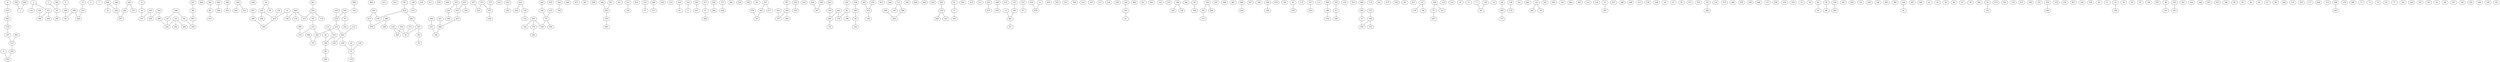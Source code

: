 graph abstract {
	0 -- {252 }
	1 -- {}
	2 -- {116 271 }
	3 -- {141 }
	4 -- {429 }
	5 -- {}
	6 -- {433 }
	7 -- {}
	8 -- {}
	9 -- {32 }
	400 -- {}
	401 -- {85 }
	402 -- {299 }
	403 -- {}
	404 -- {}
	405 -- {488 436 }
	406 -- {}
	407 -- {380 }
	408 -- {318 }
	409 -- {}
	410 -- {}
	411 -- {}
	412 -- {}
	413 -- {185 }
	414 -- {356 461 }
	415 -- {}
	416 -- {}
	417 -- {}
	418 -- {}
	419 -- {369 82 }
	420 -- {}
	300 -- {}
	421 -- {468 }
	301 -- {}
	422 -- {}
	302 -- {}
	423 -- {228 129 }
	303 -- {369 82 }
	424 -- {398 }
	304 -- {}
	425 -- {300 }
	305 -- {}
	426 -- {339 }
	306 -- {}
	427 -- {}
	307 -- {}
	428 -- {331 404 }
	308 -- {}
	429 -- {84 }
	309 -- {282 }
	430 -- {479 70 }
	310 -- {348 }
	431 -- {}
	311 -- {126 }
	432 -- {}
	312 -- {57 }
	433 -- {481 }
	313 -- {}
	434 -- {}
	314 -- {}
	435 -- {91 }
	315 -- {}
	436 -- {}
	316 -- {11 }
	437 -- {}
	317 -- {21 }
	438 -- {264 }
	318 -- {}
	439 -- {}
	319 -- {456 425 }
	440 -- {}
	320 -- {}
	441 -- {360 }
	200 -- {}
	321 -- {}
	442 -- {49 }
	201 -- {377 }
	322 -- {293 }
	443 -- {468 }
	202 -- {}
	323 -- {}
	444 -- {197 }
	203 -- {180 }
	324 -- {}
	445 -- {474 }
	204 -- {197 }
	325 -- {243 441 }
	446 -- {}
	205 -- {145 378 229 }
	326 -- {140 }
	447 -- {}
	206 -- {}
	327 -- {301 }
	448 -- {464 }
	207 -- {88 }
	328 -- {}
	449 -- {}
	208 -- {}
	329 -- {}
	209 -- {}
	450 -- {}
	330 -- {}
	451 -- {302 }
	210 -- {}
	331 -- {}
	452 -- {358 }
	211 -- {}
	332 -- {472 }
	453 -- {}
	212 -- {}
	333 -- {97 }
	454 -- {482 }
	213 -- {87 }
	334 -- {478 }
	455 -- {}
	214 -- {244 285 }
	335 -- {}
	456 -- {}
	215 -- {}
	336 -- {}
	457 -- {165 }
	216 -- {}
	337 -- {}
	458 -- {453 }
	217 -- {}
	338 -- {}
	459 -- {}
	218 -- {}
	339 -- {}
	219 -- {}
	460 -- {248 8 }
	340 -- {178 315 109 }
	461 -- {343 }
	220 -- {}
	341 -- {61 }
	462 -- {}
	100 -- {415 }
	221 -- {}
	342 -- {}
	463 -- {}
	101 -- {}
	222 -- {}
	343 -- {99 82 }
	464 -- {}
	102 -- {}
	223 -- {}
	344 -- {}
	465 -- {}
	103 -- {}
	224 -- {115 }
	345 -- {}
	466 -- {495 499 }
	104 -- {188 245 }
	225 -- {}
	346 -- {}
	467 -- {}
	105 -- {436 351 }
	226 -- {}
	347 -- {}
	468 -- {186 }
	106 -- {}
	227 -- {442 471 }
	348 -- {}
	469 -- {}
	107 -- {413 }
	228 -- {}
	349 -- {403 }
	108 -- {166 }
	229 -- {}
	109 -- {}
	470 -- {}
	350 -- {}
	471 -- {}
	230 -- {}
	351 -- {}
	472 -- {}
	110 -- {}
	231 -- {254 }
	352 -- {286 224 }
	473 -- {495 }
	111 -- {}
	232 -- {}
	353 -- {31 }
	474 -- {194 }
	112 -- {285 }
	233 -- {}
	354 -- {}
	475 -- {243 195 }
	113 -- {104 }
	234 -- {43 }
	355 -- {}
	476 -- {49 }
	114 -- {}
	235 -- {}
	356 -- {}
	477 -- {}
	115 -- {}
	236 -- {}
	357 -- {}
	478 -- {}
	116 -- {}
	237 -- {}
	358 -- {}
	479 -- {214 }
	117 -- {179 96 }
	238 -- {280 }
	359 -- {55 147 }
	118 -- {}
	239 -- {155 315 175 }
	119 -- {}
	10 -- {}
	11 -- {}
	12 -- {482 }
	13 -- {478 }
	14 -- {425 109 }
	15 -- {}
	16 -- {319 20 }
	17 -- {94 }
	18 -- {342 202 469 }
	19 -- {}
	480 -- {157 }
	360 -- {}
	481 -- {278 }
	240 -- {382 131 }
	361 -- {437 }
	482 -- {35 }
	120 -- {135 }
	241 -- {}
	362 -- {}
	483 -- {}
	121 -- {266 103 }
	242 -- {}
	363 -- {}
	484 -- {54 }
	122 -- {}
	243 -- {443 }
	364 -- {}
	485 -- {}
	123 -- {}
	244 -- {79 }
	365 -- {413 }
	486 -- {226 }
	124 -- {}
	245 -- {}
	366 -- {79 }
	487 -- {}
	125 -- {244 219 }
	246 -- {}
	367 -- {}
	488 -- {202 }
	126 -- {}
	247 -- {}
	368 -- {}
	489 -- {}
	127 -- {}
	248 -- {387 }
	369 -- {}
	128 -- {}
	249 -- {}
	129 -- {102 }
	20 -- {}
	21 -- {384 }
	22 -- {43 }
	23 -- {355 }
	24 -- {}
	25 -- {}
	26 -- {}
	27 -- {487 }
	28 -- {465 }
	29 -- {188 }
	490 -- {219 }
	370 -- {338 }
	491 -- {141 }
	250 -- {1 }
	371 -- {492 }
	492 -- {355 139 }
	130 -- {425 }
	251 -- {92 }
	372 -- {82 }
	493 -- {1 }
	131 -- {}
	252 -- {}
	373 -- {}
	494 -- {392 }
	132 -- {39 483 }
	253 -- {}
	374 -- {268 }
	495 -- {}
	133 -- {}
	254 -- {}
	375 -- {}
	496 -- {}
	134 -- {}
	255 -- {385 }
	376 -- {}
	497 -- {479 }
	135 -- {}
	256 -- {}
	377 -- {}
	498 -- {}
	136 -- {143 209 }
	257 -- {186 }
	378 -- {262 }
	499 -- {}
	137 -- {}
	258 -- {}
	379 -- {}
	138 -- {43 }
	259 -- {}
	139 -- {}
	30 -- {324 }
	31 -- {246 }
	32 -- {351 }
	33 -- {}
	34 -- {}
	35 -- {}
	36 -- {}
	37 -- {450 }
	38 -- {98 }
	39 -- {}
	380 -- {300 }
	260 -- {}
	381 -- {}
	140 -- {97 }
	261 -- {239 }
	382 -- {387 }
	141 -- {295 }
	262 -- {}
	383 -- {}
	142 -- {}
	263 -- {}
	384 -- {}
	143 -- {}
	264 -- {}
	385 -- {}
	144 -- {}
	265 -- {}
	386 -- {}
	145 -- {}
	266 -- {464 }
	387 -- {}
	146 -- {81 }
	267 -- {}
	388 -- {}
	147 -- {}
	268 -- {}
	389 -- {196 }
	148 -- {248 }
	269 -- {313 }
	149 -- {}
	40 -- {358 }
	41 -- {}
	42 -- {}
	43 -- {173 }
	44 -- {}
	45 -- {202 }
	46 -- {}
	47 -- {}
	48 -- {}
	49 -- {}
	390 -- {}
	270 -- {301 370 }
	391 -- {282 }
	150 -- {260 }
	271 -- {398 459 }
	392 -- {23 }
	151 -- {}
	272 -- {}
	393 -- {}
	152 -- {}
	273 -- {}
	394 -- {}
	153 -- {}
	274 -- {396 }
	395 -- {473 356 }
	154 -- {341 }
	275 -- {}
	396 -- {}
	155 -- {125 }
	276 -- {}
	397 -- {}
	156 -- {}
	277 -- {370 }
	398 -- {}
	157 -- {}
	278 -- {107 }
	399 -- {}
	158 -- {}
	279 -- {474 }
	159 -- {94 }
	50 -- {}
	51 -- {}
	52 -- {37 }
	53 -- {189 }
	54 -- {}
	55 -- {367 }
	56 -- {}
	57 -- {}
	58 -- {}
	59 -- {}
	280 -- {30 }
	160 -- {}
	281 -- {}
	161 -- {}
	282 -- {255 }
	162 -- {181 }
	283 -- {}
	163 -- {}
	284 -- {257 }
	164 -- {}
	285 -- {234 245 }
	165 -- {377 446 }
	286 -- {}
	166 -- {}
	287 -- {}
	167 -- {}
	288 -- {45 40 }
	168 -- {}
	289 -- {348 84 }
	169 -- {}
	60 -- {}
	61 -- {}
	62 -- {230 }
	63 -- {}
	64 -- {}
	65 -- {}
	66 -- {480 }
	67 -- {}
	68 -- {}
	69 -- {414 }
	290 -- {}
	170 -- {}
	291 -- {}
	171 -- {}
	292 -- {136 }
	172 -- {454 }
	293 -- {}
	173 -- {}
	294 -- {}
	174 -- {}
	295 -- {}
	175 -- {}
	296 -- {297 }
	176 -- {}
	297 -- {}
	177 -- {439 }
	298 -- {}
	178 -- {}
	299 -- {}
	179 -- {}
	70 -- {345 }
	71 -- {}
	72 -- {}
	73 -- {310 }
	74 -- {151 }
	75 -- {}
	76 -- {}
	77 -- {}
	78 -- {}
	79 -- {}
	180 -- {484 }
	181 -- {}
	182 -- {}
	183 -- {484 134 }
	184 -- {}
	185 -- {252 }
	186 -- {}
	187 -- {}
	188 -- {89 }
	189 -- {}
	80 -- {}
	81 -- {}
	82 -- {}
	83 -- {}
	84 -- {}
	85 -- {410 }
	86 -- {}
	87 -- {}
	88 -- {452 }
	89 -- {399 }
	190 -- {223 149 }
	191 -- {}
	192 -- {}
	193 -- {}
	194 -- {}
	195 -- {}
	196 -- {232 }
	197 -- {}
	198 -- {}
	199 -- {}
	90 -- {161 }
	91 -- {}
	92 -- {134 168 }
	93 -- {36 }
	94 -- {}
	95 -- {}
	96 -- {}
	97 -- {304 229 }
	98 -- {}
	99 -- {78 }
}